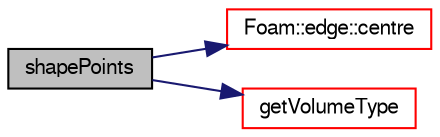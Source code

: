 digraph "shapePoints"
{
  bgcolor="transparent";
  edge [fontname="FreeSans",fontsize="10",labelfontname="FreeSans",labelfontsize="10"];
  node [fontname="FreeSans",fontsize="10",shape=record];
  rankdir="LR";
  Node52 [label="shapePoints",height=0.2,width=0.4,color="black", fillcolor="grey75", style="filled", fontcolor="black"];
  Node52 -> Node53 [color="midnightblue",fontsize="10",style="solid",fontname="FreeSans"];
  Node53 [label="Foam::edge::centre",height=0.2,width=0.4,color="red",URL="$a27210.html#a87a4cbbb775d06be2c2f27bdab4ddb04",tooltip="Return centre (centroid) "];
  Node52 -> Node57 [color="midnightblue",fontsize="10",style="solid",fontname="FreeSans"];
  Node57 [label="getVolumeType",height=0.2,width=0.4,color="red",URL="$a25030.html#ae4e5c7ae1e92278b1bd77034030b4f0f",tooltip="Get type (inside,outside,mixed,unknown) of point w.r.t. surface. "];
}
